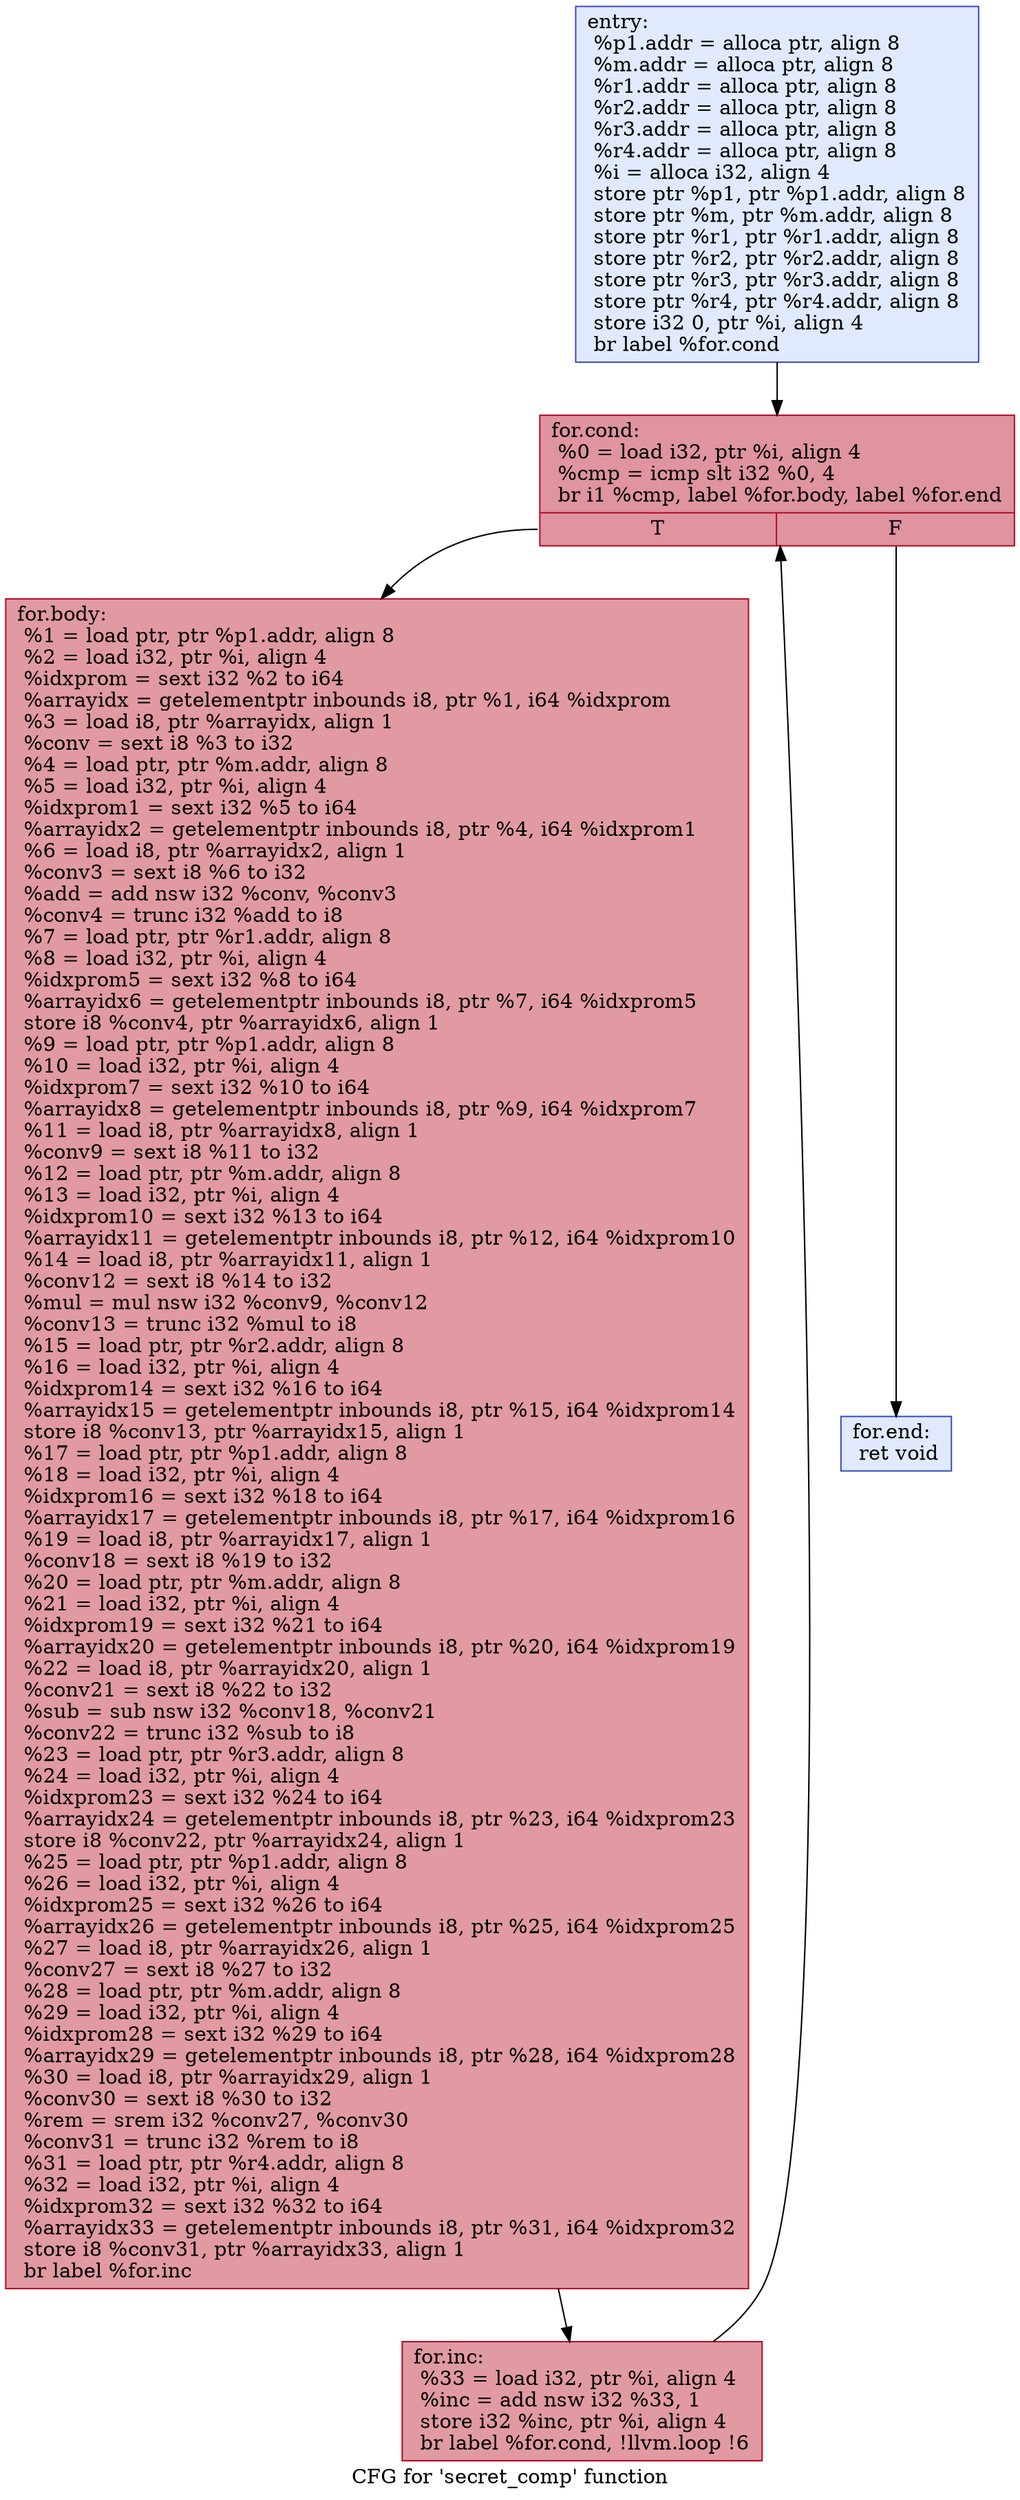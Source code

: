 digraph "CFG for 'secret_comp' function" {
	label="CFG for 'secret_comp' function";

	Node0x558a8c4031c0 [shape=record,color="#3d50c3ff", style=filled, fillcolor="#b9d0f970",label="{entry:\l  %p1.addr = alloca ptr, align 8\l  %m.addr = alloca ptr, align 8\l  %r1.addr = alloca ptr, align 8\l  %r2.addr = alloca ptr, align 8\l  %r3.addr = alloca ptr, align 8\l  %r4.addr = alloca ptr, align 8\l  %i = alloca i32, align 4\l  store ptr %p1, ptr %p1.addr, align 8\l  store ptr %m, ptr %m.addr, align 8\l  store ptr %r1, ptr %r1.addr, align 8\l  store ptr %r2, ptr %r2.addr, align 8\l  store ptr %r3, ptr %r3.addr, align 8\l  store ptr %r4, ptr %r4.addr, align 8\l  store i32 0, ptr %i, align 4\l  br label %for.cond\l}"];
	Node0x558a8c4031c0 -> Node0x558a8c403ef0;
	Node0x558a8c403ef0 [shape=record,color="#b70d28ff", style=filled, fillcolor="#b70d2870",label="{for.cond:                                         \l  %0 = load i32, ptr %i, align 4\l  %cmp = icmp slt i32 %0, 4\l  br i1 %cmp, label %for.body, label %for.end\l|{<s0>T|<s1>F}}"];
	Node0x558a8c403ef0:s0 -> Node0x558a8c4040f0;
	Node0x558a8c403ef0:s1 -> Node0x558a8c404170;
	Node0x558a8c4040f0 [shape=record,color="#b70d28ff", style=filled, fillcolor="#bb1b2c70",label="{for.body:                                         \l  %1 = load ptr, ptr %p1.addr, align 8\l  %2 = load i32, ptr %i, align 4\l  %idxprom = sext i32 %2 to i64\l  %arrayidx = getelementptr inbounds i8, ptr %1, i64 %idxprom\l  %3 = load i8, ptr %arrayidx, align 1\l  %conv = sext i8 %3 to i32\l  %4 = load ptr, ptr %m.addr, align 8\l  %5 = load i32, ptr %i, align 4\l  %idxprom1 = sext i32 %5 to i64\l  %arrayidx2 = getelementptr inbounds i8, ptr %4, i64 %idxprom1\l  %6 = load i8, ptr %arrayidx2, align 1\l  %conv3 = sext i8 %6 to i32\l  %add = add nsw i32 %conv, %conv3\l  %conv4 = trunc i32 %add to i8\l  %7 = load ptr, ptr %r1.addr, align 8\l  %8 = load i32, ptr %i, align 4\l  %idxprom5 = sext i32 %8 to i64\l  %arrayidx6 = getelementptr inbounds i8, ptr %7, i64 %idxprom5\l  store i8 %conv4, ptr %arrayidx6, align 1\l  %9 = load ptr, ptr %p1.addr, align 8\l  %10 = load i32, ptr %i, align 4\l  %idxprom7 = sext i32 %10 to i64\l  %arrayidx8 = getelementptr inbounds i8, ptr %9, i64 %idxprom7\l  %11 = load i8, ptr %arrayidx8, align 1\l  %conv9 = sext i8 %11 to i32\l  %12 = load ptr, ptr %m.addr, align 8\l  %13 = load i32, ptr %i, align 4\l  %idxprom10 = sext i32 %13 to i64\l  %arrayidx11 = getelementptr inbounds i8, ptr %12, i64 %idxprom10\l  %14 = load i8, ptr %arrayidx11, align 1\l  %conv12 = sext i8 %14 to i32\l  %mul = mul nsw i32 %conv9, %conv12\l  %conv13 = trunc i32 %mul to i8\l  %15 = load ptr, ptr %r2.addr, align 8\l  %16 = load i32, ptr %i, align 4\l  %idxprom14 = sext i32 %16 to i64\l  %arrayidx15 = getelementptr inbounds i8, ptr %15, i64 %idxprom14\l  store i8 %conv13, ptr %arrayidx15, align 1\l  %17 = load ptr, ptr %p1.addr, align 8\l  %18 = load i32, ptr %i, align 4\l  %idxprom16 = sext i32 %18 to i64\l  %arrayidx17 = getelementptr inbounds i8, ptr %17, i64 %idxprom16\l  %19 = load i8, ptr %arrayidx17, align 1\l  %conv18 = sext i8 %19 to i32\l  %20 = load ptr, ptr %m.addr, align 8\l  %21 = load i32, ptr %i, align 4\l  %idxprom19 = sext i32 %21 to i64\l  %arrayidx20 = getelementptr inbounds i8, ptr %20, i64 %idxprom19\l  %22 = load i8, ptr %arrayidx20, align 1\l  %conv21 = sext i8 %22 to i32\l  %sub = sub nsw i32 %conv18, %conv21\l  %conv22 = trunc i32 %sub to i8\l  %23 = load ptr, ptr %r3.addr, align 8\l  %24 = load i32, ptr %i, align 4\l  %idxprom23 = sext i32 %24 to i64\l  %arrayidx24 = getelementptr inbounds i8, ptr %23, i64 %idxprom23\l  store i8 %conv22, ptr %arrayidx24, align 1\l  %25 = load ptr, ptr %p1.addr, align 8\l  %26 = load i32, ptr %i, align 4\l  %idxprom25 = sext i32 %26 to i64\l  %arrayidx26 = getelementptr inbounds i8, ptr %25, i64 %idxprom25\l  %27 = load i8, ptr %arrayidx26, align 1\l  %conv27 = sext i8 %27 to i32\l  %28 = load ptr, ptr %m.addr, align 8\l  %29 = load i32, ptr %i, align 4\l  %idxprom28 = sext i32 %29 to i64\l  %arrayidx29 = getelementptr inbounds i8, ptr %28, i64 %idxprom28\l  %30 = load i8, ptr %arrayidx29, align 1\l  %conv30 = sext i8 %30 to i32\l  %rem = srem i32 %conv27, %conv30\l  %conv31 = trunc i32 %rem to i8\l  %31 = load ptr, ptr %r4.addr, align 8\l  %32 = load i32, ptr %i, align 4\l  %idxprom32 = sext i32 %32 to i64\l  %arrayidx33 = getelementptr inbounds i8, ptr %31, i64 %idxprom32\l  store i8 %conv31, ptr %arrayidx33, align 1\l  br label %for.inc\l}"];
	Node0x558a8c4040f0 -> Node0x558a8c404600;
	Node0x558a8c404600 [shape=record,color="#b70d28ff", style=filled, fillcolor="#bb1b2c70",label="{for.inc:                                          \l  %33 = load i32, ptr %i, align 4\l  %inc = add nsw i32 %33, 1\l  store i32 %inc, ptr %i, align 4\l  br label %for.cond, !llvm.loop !6\l}"];
	Node0x558a8c404600 -> Node0x558a8c403ef0;
	Node0x558a8c404170 [shape=record,color="#3d50c3ff", style=filled, fillcolor="#b9d0f970",label="{for.end:                                          \l  ret void\l}"];
}
